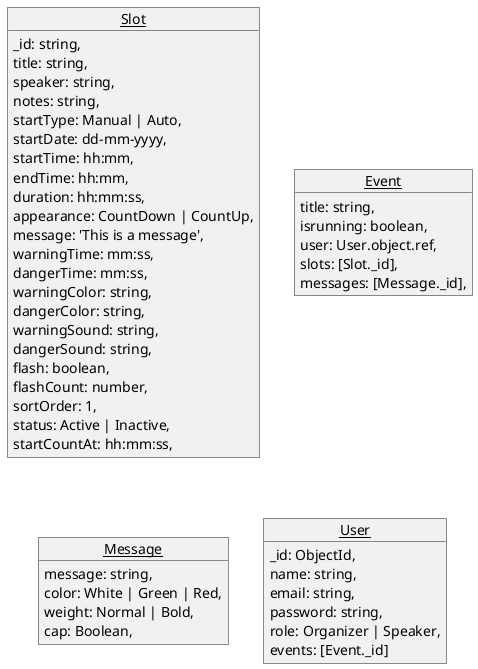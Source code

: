 @startuml Pitchtrack

skinparam style strictuml
skinparam DefaultFontName Arial

object Slot {
  _id: string,
  title: string,
  speaker: string,
  notes: string,
  startType: Manual | Auto,
  startDate: dd-mm-yyyy,
  startTime: hh:mm,
  endTime: hh:mm,
  duration: hh:mm:ss,
  appearance: CountDown | CountUp,
  message: 'This is a message',
  warningTime: mm:ss,
  dangerTime: mm:ss,
  warningColor: string,
  dangerColor: string,
  warningSound: string,
  dangerSound: string,
  flash: boolean,
  flashCount: number,
  sortOrder: 1,
  status: Active | Inactive,
  startCountAt: hh:mm:ss,
}

object Event {
  title: string,
  isrunning: boolean,
  user: User.object.ref,
  slots: [Slot._id],
  messages: [Message._id],
}

object Message {
  message: string,
  color: White | Green | Red,
  weight: Normal | Bold,
  cap: Boolean,
}

object User {
  _id: ObjectId,
  name: string,
  email: string,
  password: string,
  role: Organizer | Speaker,
  events: [Event._id]
}

@enduml
